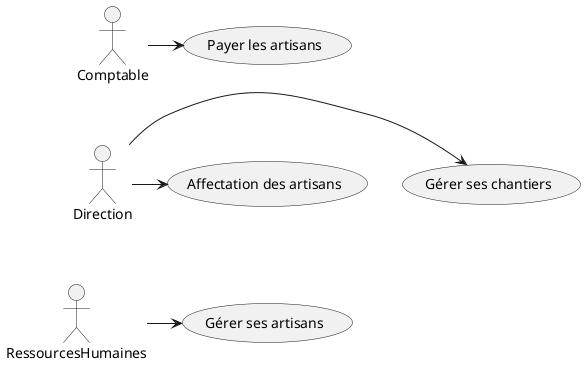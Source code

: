 @startuml issue1

usecase c as "Gérer ses chantiers"
usecase g as "Gérer ses artisans"
usecase a as "Affectation des artisans"
usecase p as "Payer les artisans"

actor Direction
actor RessourcesHumaines
actor Comptable

'Pour aligner les 2 acteurs :
a -[hidden]-> g
p -[hidden]-> a

Direction -> c
Direction -> a

RessourcesHumaines -> g


Comptable -> p



@enduml
